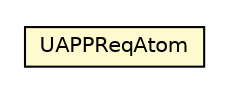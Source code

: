 #!/usr/local/bin/dot
#
# Class diagram 
# Generated by UMLGraph version R5_6-24-gf6e263 (http://www.umlgraph.org/)
#

digraph G {
	edge [fontname="Helvetica",fontsize=10,labelfontname="Helvetica",labelfontsize=10];
	node [fontname="Helvetica",fontsize=10,shape=plaintext];
	nodesep=0.25;
	ranksep=0.5;
	// org.universAAL.tools.ucc.model.UAPPReqAtom
	c8202522 [label=<<table title="org.universAAL.tools.ucc.model.UAPPReqAtom" border="0" cellborder="1" cellspacing="0" cellpadding="2" port="p" bgcolor="lemonChiffon" href="./UAPPReqAtom.html">
		<tr><td><table border="0" cellspacing="0" cellpadding="1">
<tr><td align="center" balign="center"> UAPPReqAtom </td></tr>
		</table></td></tr>
		</table>>, URL="./UAPPReqAtom.html", fontname="Helvetica", fontcolor="black", fontsize=10.0];
}

